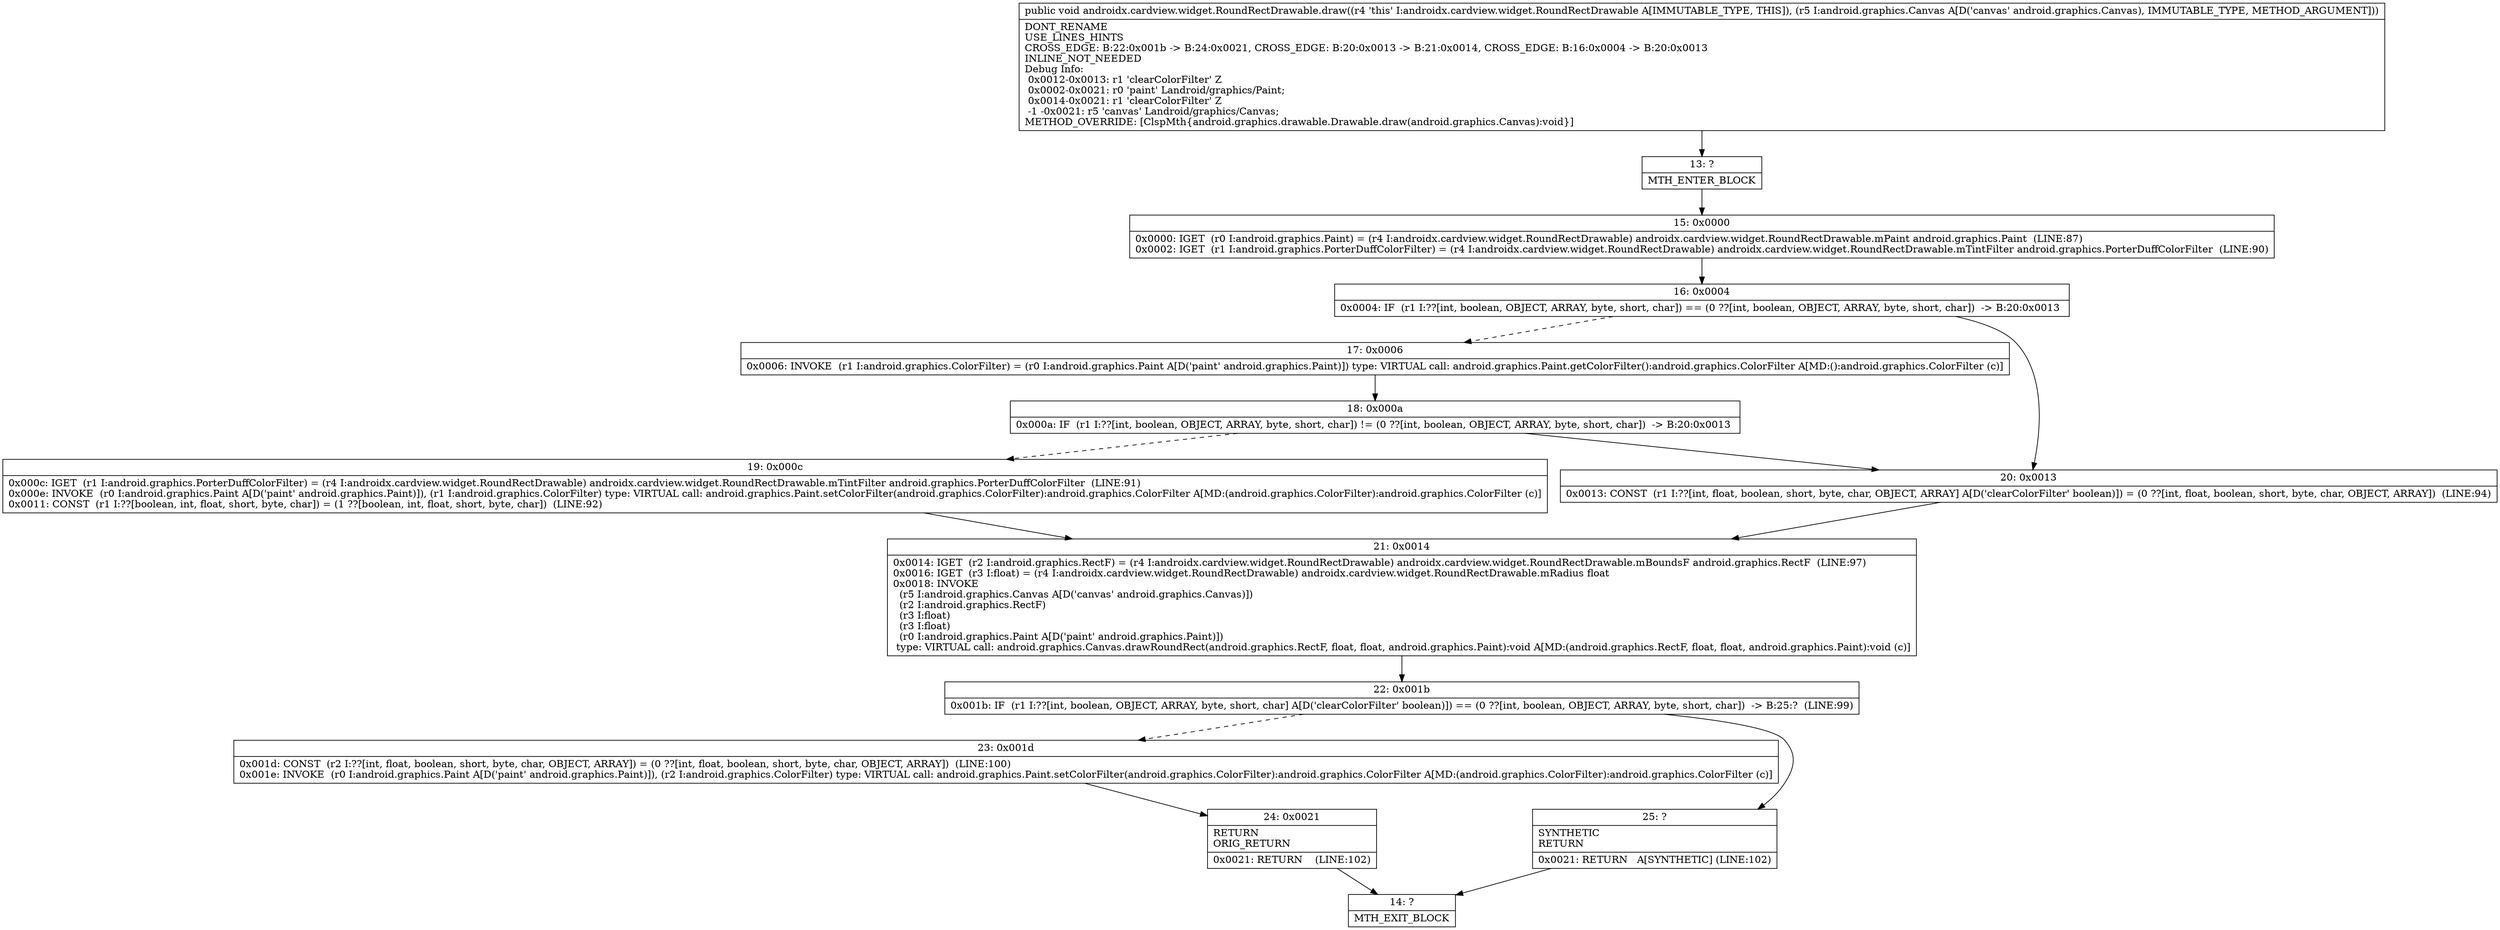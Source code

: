 digraph "CFG forandroidx.cardview.widget.RoundRectDrawable.draw(Landroid\/graphics\/Canvas;)V" {
Node_13 [shape=record,label="{13\:\ ?|MTH_ENTER_BLOCK\l}"];
Node_15 [shape=record,label="{15\:\ 0x0000|0x0000: IGET  (r0 I:android.graphics.Paint) = (r4 I:androidx.cardview.widget.RoundRectDrawable) androidx.cardview.widget.RoundRectDrawable.mPaint android.graphics.Paint  (LINE:87)\l0x0002: IGET  (r1 I:android.graphics.PorterDuffColorFilter) = (r4 I:androidx.cardview.widget.RoundRectDrawable) androidx.cardview.widget.RoundRectDrawable.mTintFilter android.graphics.PorterDuffColorFilter  (LINE:90)\l}"];
Node_16 [shape=record,label="{16\:\ 0x0004|0x0004: IF  (r1 I:??[int, boolean, OBJECT, ARRAY, byte, short, char]) == (0 ??[int, boolean, OBJECT, ARRAY, byte, short, char])  \-\> B:20:0x0013 \l}"];
Node_17 [shape=record,label="{17\:\ 0x0006|0x0006: INVOKE  (r1 I:android.graphics.ColorFilter) = (r0 I:android.graphics.Paint A[D('paint' android.graphics.Paint)]) type: VIRTUAL call: android.graphics.Paint.getColorFilter():android.graphics.ColorFilter A[MD:():android.graphics.ColorFilter (c)]\l}"];
Node_18 [shape=record,label="{18\:\ 0x000a|0x000a: IF  (r1 I:??[int, boolean, OBJECT, ARRAY, byte, short, char]) != (0 ??[int, boolean, OBJECT, ARRAY, byte, short, char])  \-\> B:20:0x0013 \l}"];
Node_19 [shape=record,label="{19\:\ 0x000c|0x000c: IGET  (r1 I:android.graphics.PorterDuffColorFilter) = (r4 I:androidx.cardview.widget.RoundRectDrawable) androidx.cardview.widget.RoundRectDrawable.mTintFilter android.graphics.PorterDuffColorFilter  (LINE:91)\l0x000e: INVOKE  (r0 I:android.graphics.Paint A[D('paint' android.graphics.Paint)]), (r1 I:android.graphics.ColorFilter) type: VIRTUAL call: android.graphics.Paint.setColorFilter(android.graphics.ColorFilter):android.graphics.ColorFilter A[MD:(android.graphics.ColorFilter):android.graphics.ColorFilter (c)]\l0x0011: CONST  (r1 I:??[boolean, int, float, short, byte, char]) = (1 ??[boolean, int, float, short, byte, char])  (LINE:92)\l}"];
Node_21 [shape=record,label="{21\:\ 0x0014|0x0014: IGET  (r2 I:android.graphics.RectF) = (r4 I:androidx.cardview.widget.RoundRectDrawable) androidx.cardview.widget.RoundRectDrawable.mBoundsF android.graphics.RectF  (LINE:97)\l0x0016: IGET  (r3 I:float) = (r4 I:androidx.cardview.widget.RoundRectDrawable) androidx.cardview.widget.RoundRectDrawable.mRadius float \l0x0018: INVOKE  \l  (r5 I:android.graphics.Canvas A[D('canvas' android.graphics.Canvas)])\l  (r2 I:android.graphics.RectF)\l  (r3 I:float)\l  (r3 I:float)\l  (r0 I:android.graphics.Paint A[D('paint' android.graphics.Paint)])\l type: VIRTUAL call: android.graphics.Canvas.drawRoundRect(android.graphics.RectF, float, float, android.graphics.Paint):void A[MD:(android.graphics.RectF, float, float, android.graphics.Paint):void (c)]\l}"];
Node_22 [shape=record,label="{22\:\ 0x001b|0x001b: IF  (r1 I:??[int, boolean, OBJECT, ARRAY, byte, short, char] A[D('clearColorFilter' boolean)]) == (0 ??[int, boolean, OBJECT, ARRAY, byte, short, char])  \-\> B:25:?  (LINE:99)\l}"];
Node_23 [shape=record,label="{23\:\ 0x001d|0x001d: CONST  (r2 I:??[int, float, boolean, short, byte, char, OBJECT, ARRAY]) = (0 ??[int, float, boolean, short, byte, char, OBJECT, ARRAY])  (LINE:100)\l0x001e: INVOKE  (r0 I:android.graphics.Paint A[D('paint' android.graphics.Paint)]), (r2 I:android.graphics.ColorFilter) type: VIRTUAL call: android.graphics.Paint.setColorFilter(android.graphics.ColorFilter):android.graphics.ColorFilter A[MD:(android.graphics.ColorFilter):android.graphics.ColorFilter (c)]\l}"];
Node_24 [shape=record,label="{24\:\ 0x0021|RETURN\lORIG_RETURN\l|0x0021: RETURN    (LINE:102)\l}"];
Node_14 [shape=record,label="{14\:\ ?|MTH_EXIT_BLOCK\l}"];
Node_25 [shape=record,label="{25\:\ ?|SYNTHETIC\lRETURN\l|0x0021: RETURN   A[SYNTHETIC] (LINE:102)\l}"];
Node_20 [shape=record,label="{20\:\ 0x0013|0x0013: CONST  (r1 I:??[int, float, boolean, short, byte, char, OBJECT, ARRAY] A[D('clearColorFilter' boolean)]) = (0 ??[int, float, boolean, short, byte, char, OBJECT, ARRAY])  (LINE:94)\l}"];
MethodNode[shape=record,label="{public void androidx.cardview.widget.RoundRectDrawable.draw((r4 'this' I:androidx.cardview.widget.RoundRectDrawable A[IMMUTABLE_TYPE, THIS]), (r5 I:android.graphics.Canvas A[D('canvas' android.graphics.Canvas), IMMUTABLE_TYPE, METHOD_ARGUMENT]))  | DONT_RENAME\lUSE_LINES_HINTS\lCROSS_EDGE: B:22:0x001b \-\> B:24:0x0021, CROSS_EDGE: B:20:0x0013 \-\> B:21:0x0014, CROSS_EDGE: B:16:0x0004 \-\> B:20:0x0013\lINLINE_NOT_NEEDED\lDebug Info:\l  0x0012\-0x0013: r1 'clearColorFilter' Z\l  0x0002\-0x0021: r0 'paint' Landroid\/graphics\/Paint;\l  0x0014\-0x0021: r1 'clearColorFilter' Z\l  \-1 \-0x0021: r5 'canvas' Landroid\/graphics\/Canvas;\lMETHOD_OVERRIDE: [ClspMth\{android.graphics.drawable.Drawable.draw(android.graphics.Canvas):void\}]\l}"];
MethodNode -> Node_13;Node_13 -> Node_15;
Node_15 -> Node_16;
Node_16 -> Node_17[style=dashed];
Node_16 -> Node_20;
Node_17 -> Node_18;
Node_18 -> Node_19[style=dashed];
Node_18 -> Node_20;
Node_19 -> Node_21;
Node_21 -> Node_22;
Node_22 -> Node_23[style=dashed];
Node_22 -> Node_25;
Node_23 -> Node_24;
Node_24 -> Node_14;
Node_25 -> Node_14;
Node_20 -> Node_21;
}

